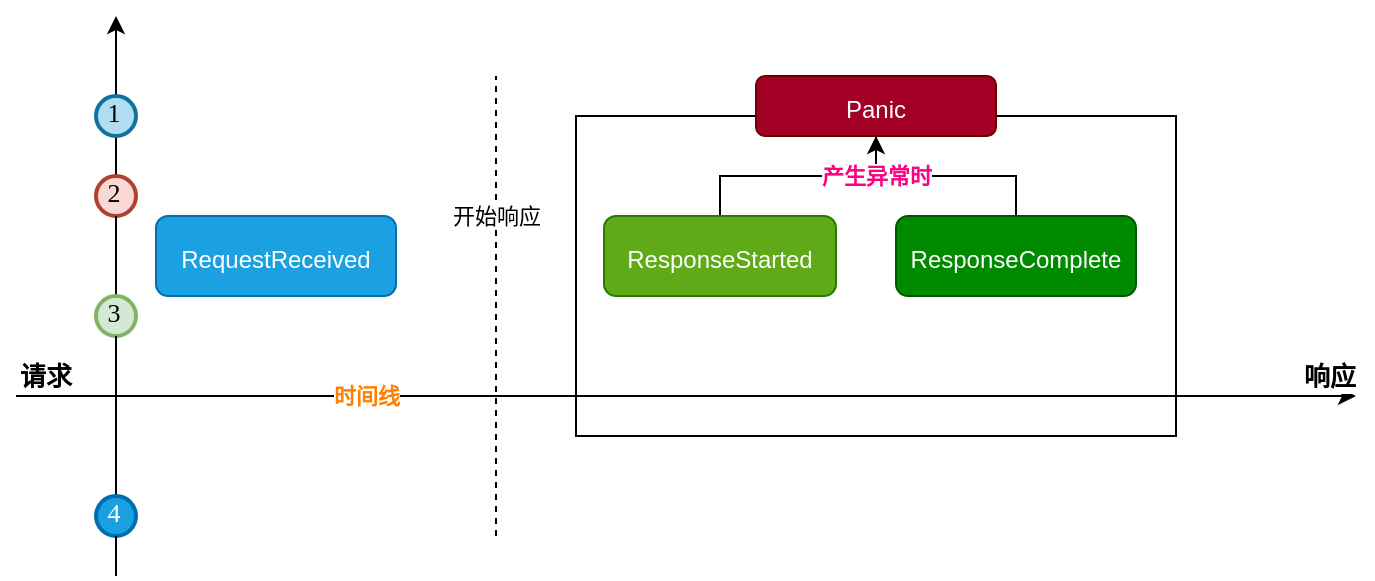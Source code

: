 <mxfile version="20.6.2" type="github">
  <diagram id="Ge0Znut5vhqXlu_OEDBJ" name="第 1 页">
    <mxGraphModel dx="788" dy="561" grid="1" gridSize="10" guides="1" tooltips="1" connect="1" arrows="1" fold="1" page="1" pageScale="1" pageWidth="827" pageHeight="1169" math="0" shadow="0">
      <root>
        <mxCell id="0" />
        <mxCell id="1" parent="0" />
        <mxCell id="bK5sYvctPTg1IpfjSqv3-19" value="" style="rounded=0;whiteSpace=wrap;html=1;fillColor=none;" vertex="1" parent="1">
          <mxGeometry x="400" y="150" width="300" height="160" as="geometry" />
        </mxCell>
        <mxCell id="bK5sYvctPTg1IpfjSqv3-21" style="edgeStyle=orthogonalEdgeStyle;rounded=0;orthogonalLoop=1;jettySize=auto;html=1;exitX=0.5;exitY=0;exitDx=0;exitDy=0;entryX=0.5;entryY=1;entryDx=0;entryDy=0;" edge="1" parent="1" source="bK5sYvctPTg1IpfjSqv3-7" target="bK5sYvctPTg1IpfjSqv3-8">
          <mxGeometry relative="1" as="geometry" />
        </mxCell>
        <mxCell id="bK5sYvctPTg1IpfjSqv3-1" value="" style="endArrow=classic;html=1;rounded=0;" edge="1" parent="1">
          <mxGeometry relative="1" as="geometry">
            <mxPoint x="120" y="290" as="sourcePoint" />
            <mxPoint x="790" y="290" as="targetPoint" />
          </mxGeometry>
        </mxCell>
        <mxCell id="bK5sYvctPTg1IpfjSqv3-2" value="时间线" style="edgeLabel;resizable=0;html=1;align=center;verticalAlign=middle;fontStyle=1;fontColor=#FF8000;" connectable="0" vertex="1" parent="bK5sYvctPTg1IpfjSqv3-1">
          <mxGeometry relative="1" as="geometry">
            <mxPoint x="-160" as="offset" />
          </mxGeometry>
        </mxCell>
        <mxCell id="bK5sYvctPTg1IpfjSqv3-3" value="请求" style="edgeLabel;resizable=0;html=1;align=left;verticalAlign=bottom;fontStyle=1;fontSize=13;" connectable="0" vertex="1" parent="bK5sYvctPTg1IpfjSqv3-1">
          <mxGeometry x="-1" relative="1" as="geometry" />
        </mxCell>
        <mxCell id="bK5sYvctPTg1IpfjSqv3-4" value="响应" style="edgeLabel;resizable=0;html=1;align=right;verticalAlign=bottom;fontSize=13;fontStyle=1" connectable="0" vertex="1" parent="bK5sYvctPTg1IpfjSqv3-1">
          <mxGeometry x="1" relative="1" as="geometry" />
        </mxCell>
        <mxCell id="bK5sYvctPTg1IpfjSqv3-5" value="&lt;span style=&quot;text-align: start;&quot; data-type=&quot;code&quot;&gt;RequestReceived&lt;/span&gt;&lt;span style=&quot;font-family: -webkit-standard; font-size: medium; text-align: start;&quot;&gt;​&lt;/span&gt;" style="rounded=1;whiteSpace=wrap;html=1;fillColor=#1ba1e2;fontColor=#ffffff;strokeColor=#006EAF;" vertex="1" parent="1">
          <mxGeometry x="190" y="200" width="120" height="40" as="geometry" />
        </mxCell>
        <mxCell id="bK5sYvctPTg1IpfjSqv3-20" style="edgeStyle=orthogonalEdgeStyle;rounded=0;orthogonalLoop=1;jettySize=auto;html=1;exitX=0.5;exitY=0;exitDx=0;exitDy=0;" edge="1" parent="1" source="bK5sYvctPTg1IpfjSqv3-6" target="bK5sYvctPTg1IpfjSqv3-19">
          <mxGeometry relative="1" as="geometry" />
        </mxCell>
        <mxCell id="bK5sYvctPTg1IpfjSqv3-22" value="产生异常时" style="edgeLabel;html=1;align=center;verticalAlign=middle;resizable=0;points=[];fontStyle=1;fontColor=#FF0080;" vertex="1" connectable="0" parent="bK5sYvctPTg1IpfjSqv3-20">
          <mxGeometry x="0.201" relative="1" as="geometry">
            <mxPoint x="21" as="offset" />
          </mxGeometry>
        </mxCell>
        <mxCell id="bK5sYvctPTg1IpfjSqv3-6" value="&lt;span style=&quot;text-align: start;&quot; data-type=&quot;code&quot;&gt;ResponseStarted&lt;/span&gt;&lt;span style=&quot;font-family: -webkit-standard; font-size: medium; text-align: start;&quot;&gt;​&lt;/span&gt;" style="rounded=1;whiteSpace=wrap;html=1;fillColor=#60a917;fontColor=#ffffff;strokeColor=#2D7600;" vertex="1" parent="1">
          <mxGeometry x="414" y="200" width="116" height="40" as="geometry" />
        </mxCell>
        <mxCell id="bK5sYvctPTg1IpfjSqv3-7" value="&lt;span style=&quot;text-align: start;&quot; data-type=&quot;code&quot;&gt;ResponseComplete&lt;/span&gt;&lt;span style=&quot;font-family: -webkit-standard; font-size: medium; text-align: start;&quot;&gt;​&lt;/span&gt;" style="rounded=1;whiteSpace=wrap;html=1;fillColor=#008a00;fontColor=#ffffff;strokeColor=#005700;" vertex="1" parent="1">
          <mxGeometry x="560" y="200" width="120" height="40" as="geometry" />
        </mxCell>
        <mxCell id="bK5sYvctPTg1IpfjSqv3-8" value="&lt;span style=&quot;text-align: start;&quot; data-type=&quot;code&quot;&gt;Panic&lt;/span&gt;&lt;span style=&quot;font-family: -webkit-standard; font-size: medium; text-align: start;&quot;&gt;​&lt;/span&gt;" style="rounded=1;whiteSpace=wrap;html=1;fillColor=#a20025;fontColor=#ffffff;strokeColor=#6F0000;" vertex="1" parent="1">
          <mxGeometry x="490" y="130" width="120" height="30" as="geometry" />
        </mxCell>
        <mxCell id="bK5sYvctPTg1IpfjSqv3-17" value="" style="endArrow=none;dashed=1;html=1;rounded=0;" edge="1" parent="1">
          <mxGeometry width="50" height="50" relative="1" as="geometry">
            <mxPoint x="360" y="360" as="sourcePoint" />
            <mxPoint x="360" y="130" as="targetPoint" />
          </mxGeometry>
        </mxCell>
        <mxCell id="bK5sYvctPTg1IpfjSqv3-18" value="开始响应" style="edgeLabel;html=1;align=center;verticalAlign=middle;resizable=0;points=[];" vertex="1" connectable="0" parent="bK5sYvctPTg1IpfjSqv3-17">
          <mxGeometry x="0.405" y="3" relative="1" as="geometry">
            <mxPoint x="3" y="1" as="offset" />
          </mxGeometry>
        </mxCell>
        <mxCell id="bK5sYvctPTg1IpfjSqv3-23" value="" style="endArrow=classic;html=1;rounded=0;fontSize=13;fontColor=#FF8000;startArrow=none;" edge="1" parent="1">
          <mxGeometry relative="1" as="geometry">
            <mxPoint x="170" y="140" as="sourcePoint" />
            <mxPoint x="170" y="100" as="targetPoint" />
          </mxGeometry>
        </mxCell>
        <mxCell id="bK5sYvctPTg1IpfjSqv3-26" value="" style="endArrow=none;html=1;rounded=0;fontSize=13;fontColor=#FF8000;startArrow=none;" edge="1" parent="1" source="bK5sYvctPTg1IpfjSqv3-28">
          <mxGeometry relative="1" as="geometry">
            <mxPoint x="170" y="380.0" as="sourcePoint" />
            <mxPoint x="170" y="160" as="targetPoint" />
          </mxGeometry>
        </mxCell>
        <mxCell id="bK5sYvctPTg1IpfjSqv3-28" value="2" style="ellipse;whiteSpace=wrap;html=1;aspect=fixed;strokeWidth=2;fontFamily=Tahoma;spacingBottom=4;spacingRight=2;strokeColor=#ae4132;fontSize=13;fillColor=#fad9d5;" vertex="1" parent="1">
          <mxGeometry x="160" y="180" width="20" height="20" as="geometry" />
        </mxCell>
        <mxCell id="bK5sYvctPTg1IpfjSqv3-29" value="" style="endArrow=none;html=1;rounded=0;fontSize=13;fontColor=#FF8000;startArrow=none;" edge="1" parent="1" source="bK5sYvctPTg1IpfjSqv3-31" target="bK5sYvctPTg1IpfjSqv3-28">
          <mxGeometry relative="1" as="geometry">
            <mxPoint x="170" y="380.0" as="sourcePoint" />
            <mxPoint x="170" y="160" as="targetPoint" />
          </mxGeometry>
        </mxCell>
        <mxCell id="bK5sYvctPTg1IpfjSqv3-31" value="3" style="ellipse;whiteSpace=wrap;html=1;aspect=fixed;strokeWidth=2;fontFamily=Tahoma;spacingBottom=4;spacingRight=2;strokeColor=#82b366;fontSize=13;fillColor=#d5e8d4;" vertex="1" parent="1">
          <mxGeometry x="160" y="240" width="20" height="20" as="geometry" />
        </mxCell>
        <mxCell id="bK5sYvctPTg1IpfjSqv3-32" value="" style="endArrow=none;html=1;rounded=0;fontSize=13;fontColor=#FF8000;startArrow=none;" edge="1" parent="1" source="bK5sYvctPTg1IpfjSqv3-34" target="bK5sYvctPTg1IpfjSqv3-31">
          <mxGeometry relative="1" as="geometry">
            <mxPoint x="170" y="380.0" as="sourcePoint" />
            <mxPoint x="170" y="200" as="targetPoint" />
          </mxGeometry>
        </mxCell>
        <mxCell id="bK5sYvctPTg1IpfjSqv3-34" value="4" style="ellipse;whiteSpace=wrap;html=1;aspect=fixed;strokeWidth=2;fontFamily=Tahoma;spacingBottom=4;spacingRight=2;strokeColor=#006EAF;fontSize=13;fontColor=#ffffff;fillColor=#1ba1e2;" vertex="1" parent="1">
          <mxGeometry x="160" y="340" width="20" height="20" as="geometry" />
        </mxCell>
        <mxCell id="bK5sYvctPTg1IpfjSqv3-35" value="" style="endArrow=none;html=1;rounded=0;fontSize=13;fontColor=#FF8000;" edge="1" parent="1" target="bK5sYvctPTg1IpfjSqv3-34">
          <mxGeometry relative="1" as="geometry">
            <mxPoint x="170" y="380.0" as="sourcePoint" />
            <mxPoint x="170" y="240" as="targetPoint" />
          </mxGeometry>
        </mxCell>
        <mxCell id="bK5sYvctPTg1IpfjSqv3-37" value="1" style="ellipse;whiteSpace=wrap;html=1;aspect=fixed;strokeWidth=2;fontFamily=Tahoma;spacingBottom=4;spacingRight=2;strokeColor=#10739e;fontSize=13;fillColor=#b1ddf0;" vertex="1" parent="1">
          <mxGeometry x="160" y="140" width="20" height="20" as="geometry" />
        </mxCell>
      </root>
    </mxGraphModel>
  </diagram>
</mxfile>
